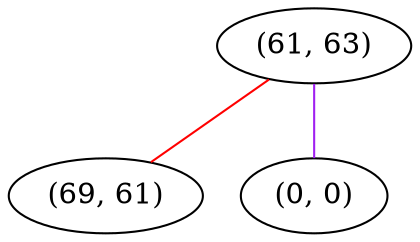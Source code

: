 graph "" {
"(61, 63)";
"(69, 61)";
"(0, 0)";
"(61, 63)" -- "(0, 0)"  [color=purple, key=0, weight=4];
"(61, 63)" -- "(69, 61)"  [color=red, key=0, weight=1];
}
